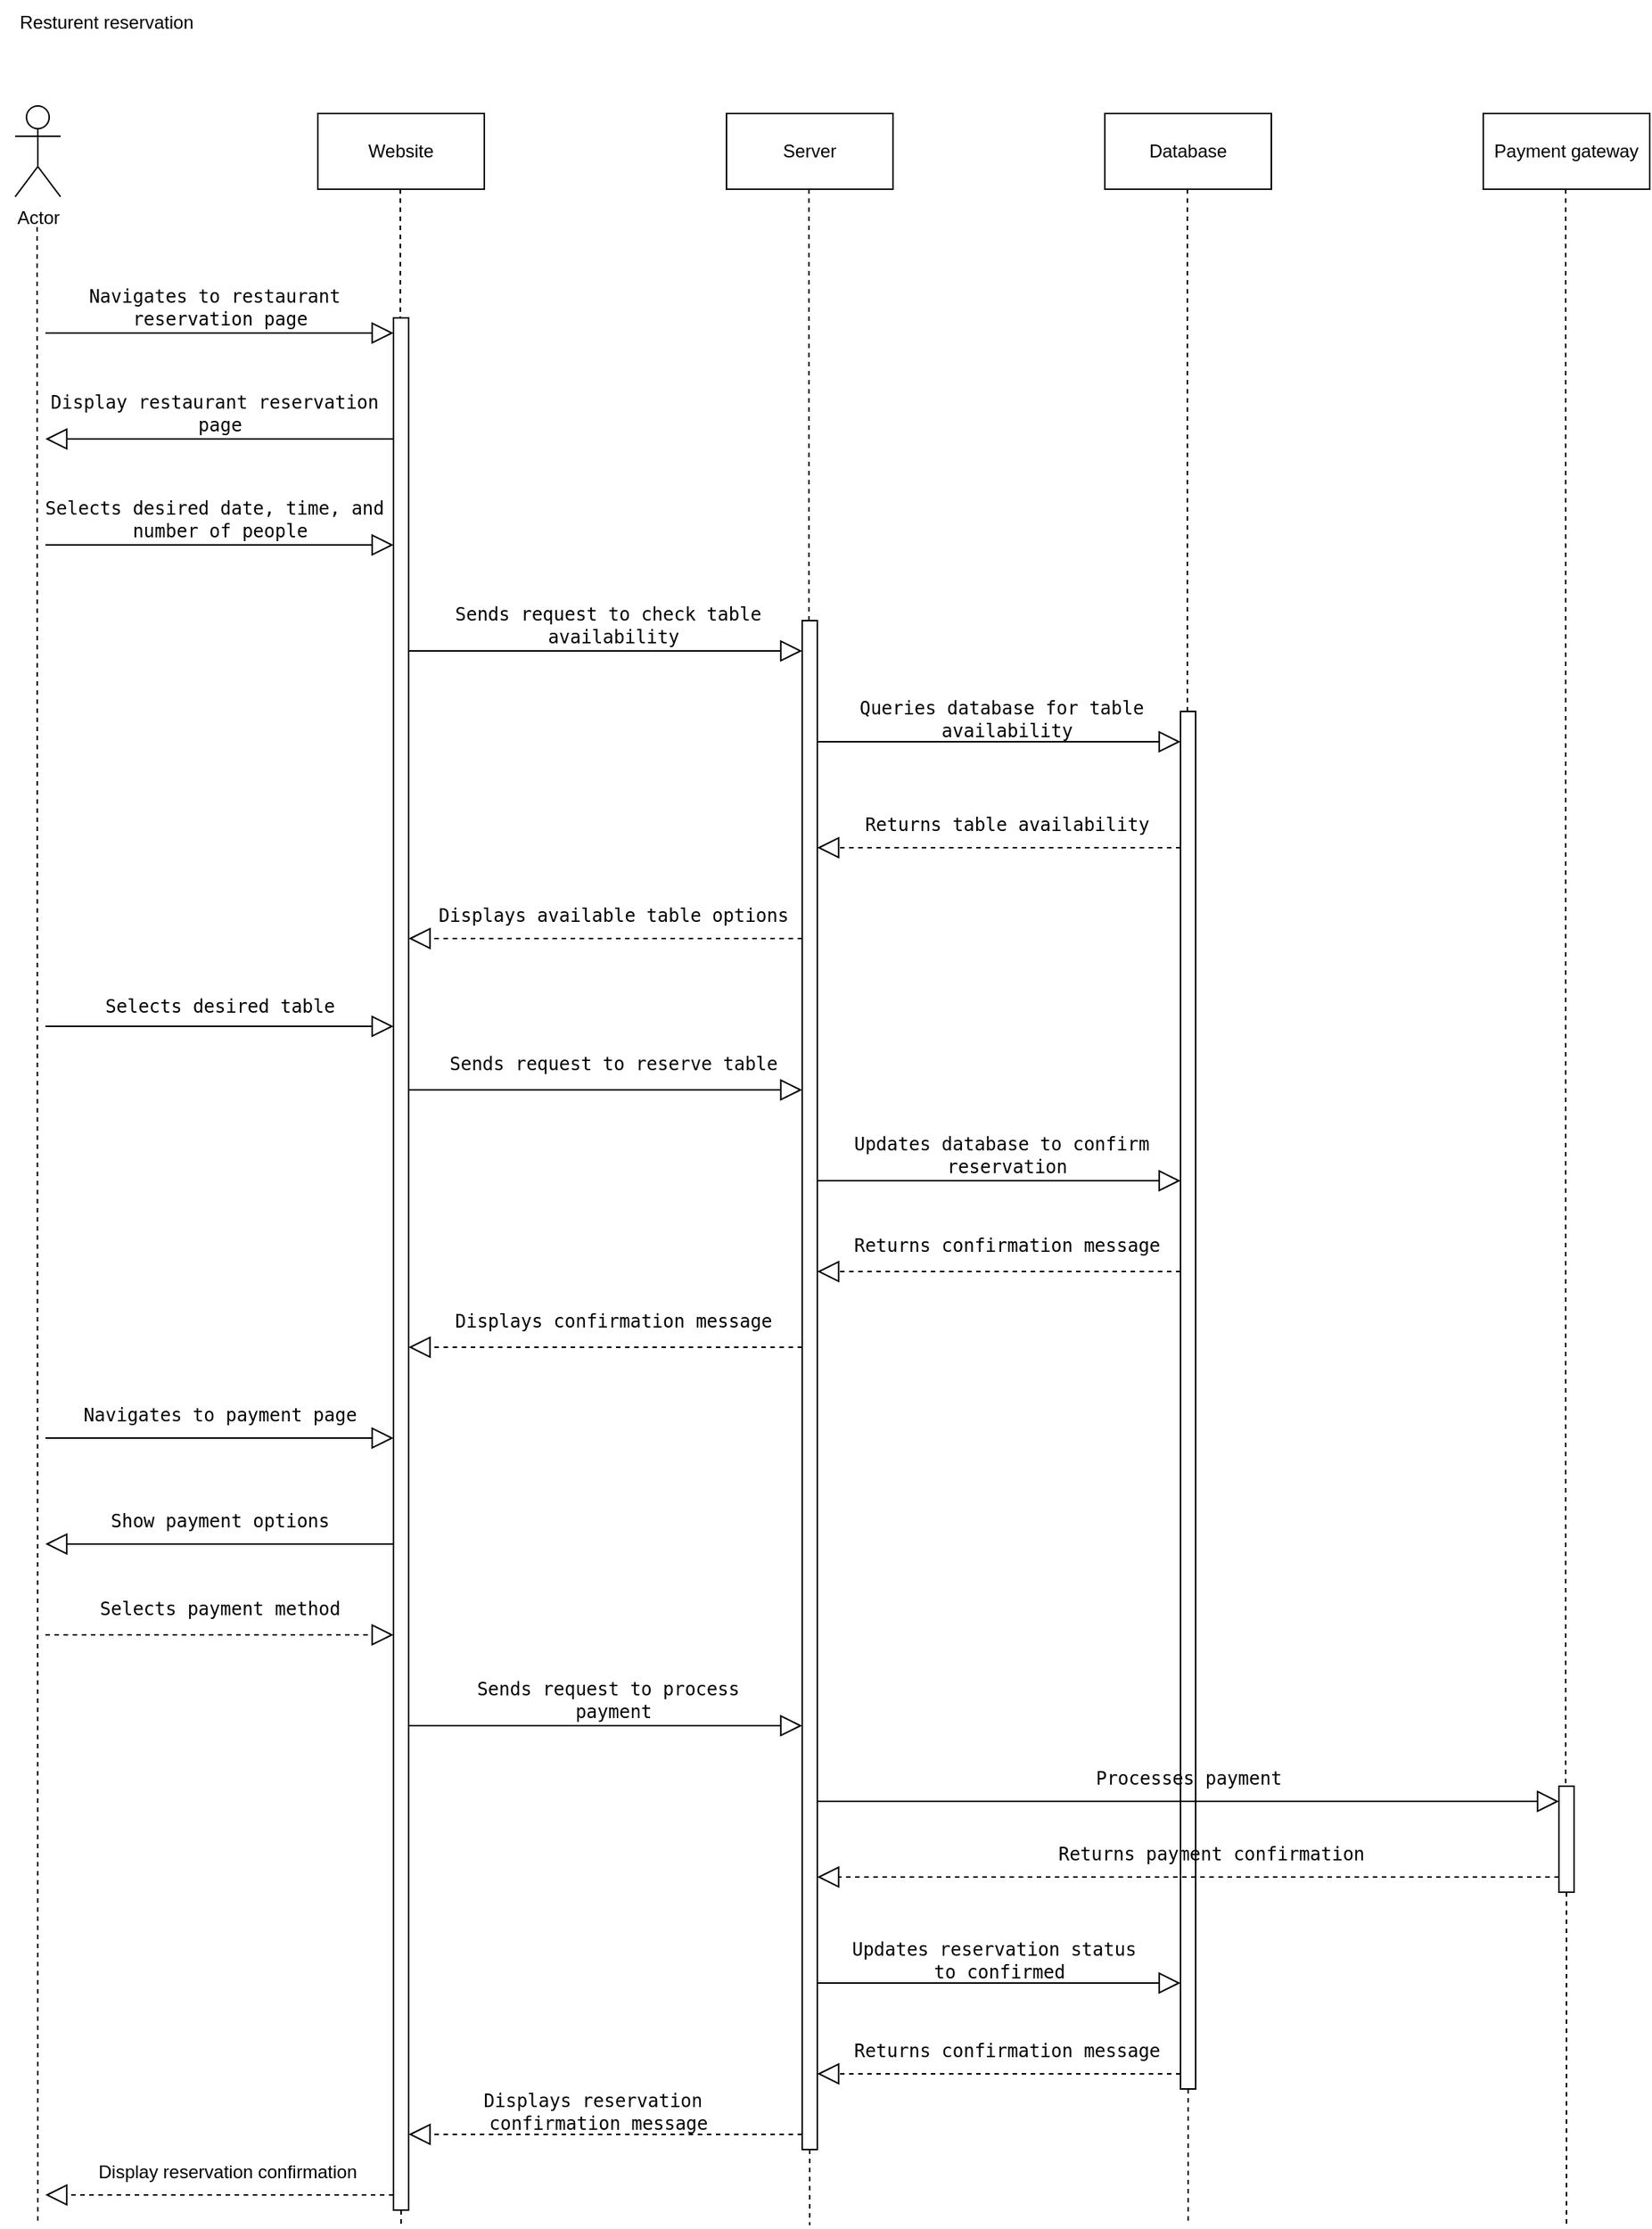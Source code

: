 <mxfile version="21.3.2" type="github">
  <diagram name="Page-1" id="-goPwTN756h73ukjILad">
    <mxGraphModel dx="954" dy="2213" grid="1" gridSize="10" guides="1" tooltips="1" connect="1" arrows="1" fold="1" page="1" pageScale="1" pageWidth="1100" pageHeight="1700" math="0" shadow="0">
      <root>
        <mxCell id="0" />
        <mxCell id="1" parent="0" />
        <mxCell id="dRdP0X9jwfSAjt9PnGBZ-1" value="Actor" style="shape=umlActor;verticalLabelPosition=bottom;verticalAlign=top;html=1;outlineConnect=0;" parent="1" vertex="1">
          <mxGeometry x="90" y="40" width="30" height="60" as="geometry" />
        </mxCell>
        <mxCell id="dRdP0X9jwfSAjt9PnGBZ-2" value="Server" style="html=1;whiteSpace=wrap;" parent="1" vertex="1">
          <mxGeometry x="560" y="45" width="110" height="50" as="geometry" />
        </mxCell>
        <mxCell id="dRdP0X9jwfSAjt9PnGBZ-3" value="Website" style="html=1;whiteSpace=wrap;" parent="1" vertex="1">
          <mxGeometry x="290" y="45" width="110" height="50" as="geometry" />
        </mxCell>
        <mxCell id="dRdP0X9jwfSAjt9PnGBZ-4" value="" style="endArrow=none;dashed=1;endFill=0;endSize=12;html=1;rounded=0;" parent="1" edge="1">
          <mxGeometry width="160" relative="1" as="geometry">
            <mxPoint x="104.5" y="120" as="sourcePoint" />
            <mxPoint x="105" y="1440" as="targetPoint" />
          </mxGeometry>
        </mxCell>
        <mxCell id="dRdP0X9jwfSAjt9PnGBZ-5" value="" style="endArrow=none;dashed=1;endFill=0;endSize=12;html=1;rounded=0;" parent="1" source="dRdP0X9jwfSAjt9PnGBZ-55" edge="1">
          <mxGeometry width="160" relative="1" as="geometry">
            <mxPoint x="344.5" y="95" as="sourcePoint" />
            <mxPoint x="345" y="1440" as="targetPoint" />
          </mxGeometry>
        </mxCell>
        <mxCell id="dRdP0X9jwfSAjt9PnGBZ-7" value="" style="endArrow=none;dashed=1;endFill=0;endSize=12;html=1;rounded=0;" parent="1" source="dRdP0X9jwfSAjt9PnGBZ-57" edge="1">
          <mxGeometry width="160" relative="1" as="geometry">
            <mxPoint x="614.5" y="95" as="sourcePoint" />
            <mxPoint x="615" y="1440" as="targetPoint" />
          </mxGeometry>
        </mxCell>
        <mxCell id="dRdP0X9jwfSAjt9PnGBZ-8" value="Database" style="html=1;whiteSpace=wrap;" parent="1" vertex="1">
          <mxGeometry x="810" y="45" width="110" height="50" as="geometry" />
        </mxCell>
        <mxCell id="dRdP0X9jwfSAjt9PnGBZ-9" value="Payment gateway" style="html=1;whiteSpace=wrap;" parent="1" vertex="1">
          <mxGeometry x="1060" y="45" width="110" height="50" as="geometry" />
        </mxCell>
        <mxCell id="dRdP0X9jwfSAjt9PnGBZ-10" value="" style="endArrow=none;dashed=1;endFill=0;endSize=12;html=1;rounded=0;" parent="1" source="dRdP0X9jwfSAjt9PnGBZ-59" edge="1">
          <mxGeometry width="160" relative="1" as="geometry">
            <mxPoint x="864.5" y="95" as="sourcePoint" />
            <mxPoint x="865" y="1440" as="targetPoint" />
          </mxGeometry>
        </mxCell>
        <mxCell id="dRdP0X9jwfSAjt9PnGBZ-11" value="" style="endArrow=none;dashed=1;endFill=0;endSize=12;html=1;rounded=0;" parent="1" source="dRdP0X9jwfSAjt9PnGBZ-61" edge="1">
          <mxGeometry width="160" relative="1" as="geometry">
            <mxPoint x="1114.5" y="95" as="sourcePoint" />
            <mxPoint x="1115" y="1440" as="targetPoint" />
          </mxGeometry>
        </mxCell>
        <mxCell id="dRdP0X9jwfSAjt9PnGBZ-12" value="&lt;pre&gt;&lt;code class=&quot;!whitespace-pre hljs language-rust&quot;&gt;Navigates to restaurant &lt;br&gt;reservation page&lt;/code&gt;&lt;/pre&gt;" style="text;html=1;align=center;verticalAlign=middle;resizable=0;points=[];autosize=1;strokeColor=none;fillColor=none;" parent="1" vertex="1">
          <mxGeometry x="130" y="138" width="190" height="70" as="geometry" />
        </mxCell>
        <mxCell id="dRdP0X9jwfSAjt9PnGBZ-13" value="&lt;pre&gt;&lt;code class=&quot;!whitespace-pre hljs language-rust&quot;&gt;Display restaurant reservation &lt;br&gt;page&lt;/code&gt;&lt;/pre&gt;" style="text;html=1;align=center;verticalAlign=middle;resizable=0;points=[];autosize=1;strokeColor=none;fillColor=none;" parent="1" vertex="1">
          <mxGeometry x="105" y="208" width="240" height="70" as="geometry" />
        </mxCell>
        <mxCell id="dRdP0X9jwfSAjt9PnGBZ-14" value="&lt;pre&gt;&lt;code class=&quot;!whitespace-pre hljs language-rust&quot;&gt;Selects desired date, time, and &lt;br&gt;number of people&lt;/code&gt;&lt;/pre&gt;" style="text;html=1;align=center;verticalAlign=middle;resizable=0;points=[];autosize=1;strokeColor=none;fillColor=none;" parent="1" vertex="1">
          <mxGeometry x="100" y="278" width="250" height="70" as="geometry" />
        </mxCell>
        <mxCell id="dRdP0X9jwfSAjt9PnGBZ-15" value="&lt;pre&gt;&lt;code class=&quot;!whitespace-pre hljs language-rust&quot;&gt;Sends request to check table &lt;br&gt;availability&lt;/code&gt;&lt;/pre&gt;" style="text;html=1;align=center;verticalAlign=middle;resizable=0;points=[];autosize=1;strokeColor=none;fillColor=none;" parent="1" vertex="1">
          <mxGeometry x="370" y="348" width="230" height="70" as="geometry" />
        </mxCell>
        <mxCell id="dRdP0X9jwfSAjt9PnGBZ-16" value="&lt;pre&gt;&lt;code class=&quot;!whitespace-pre hljs language-rust&quot;&gt;Queries database for &lt;span class=&quot;hljs-title class_&quot;&gt;table&lt;/span&gt; &lt;br&gt;availability&lt;/code&gt;&lt;/pre&gt;" style="text;html=1;align=center;verticalAlign=middle;resizable=0;points=[];autosize=1;strokeColor=none;fillColor=none;" parent="1" vertex="1">
          <mxGeometry x="640" y="410" width="210" height="70" as="geometry" />
        </mxCell>
        <mxCell id="dRdP0X9jwfSAjt9PnGBZ-17" value="&lt;pre&gt;&lt;code class=&quot;!whitespace-pre hljs language-rust&quot;&gt;Returns table availability&lt;/code&gt;&lt;/pre&gt;" style="text;html=1;align=center;verticalAlign=middle;resizable=0;points=[];autosize=1;strokeColor=none;fillColor=none;" parent="1" vertex="1">
          <mxGeometry x="640" y="490" width="210" height="50" as="geometry" />
        </mxCell>
        <mxCell id="dRdP0X9jwfSAjt9PnGBZ-18" value="&lt;pre&gt;&lt;code class=&quot;!whitespace-pre hljs language-rust&quot;&gt;Displays available table options&lt;/code&gt;&lt;/pre&gt;" style="text;html=1;align=center;verticalAlign=middle;resizable=0;points=[];autosize=1;strokeColor=none;fillColor=none;" parent="1" vertex="1">
          <mxGeometry x="360" y="550" width="250" height="50" as="geometry" />
        </mxCell>
        <mxCell id="dRdP0X9jwfSAjt9PnGBZ-19" value="&lt;pre&gt;&lt;code class=&quot;!whitespace-pre hljs language-rust&quot;&gt;Selects desired table&lt;/code&gt;&lt;/pre&gt;" style="text;html=1;align=center;verticalAlign=middle;resizable=0;points=[];autosize=1;strokeColor=none;fillColor=none;" parent="1" vertex="1">
          <mxGeometry x="140" y="610" width="170" height="50" as="geometry" />
        </mxCell>
        <mxCell id="dRdP0X9jwfSAjt9PnGBZ-20" value="&lt;pre&gt;&lt;code class=&quot;!whitespace-pre hljs language-rust&quot;&gt;Sends request to reserve table&lt;/code&gt;&lt;/pre&gt;" style="text;html=1;align=center;verticalAlign=middle;resizable=0;points=[];autosize=1;strokeColor=none;fillColor=none;" parent="1" vertex="1">
          <mxGeometry x="370" y="648" width="230" height="50" as="geometry" />
        </mxCell>
        <mxCell id="dRdP0X9jwfSAjt9PnGBZ-21" value="&lt;pre&gt;&lt;code class=&quot;!whitespace-pre hljs language-rust&quot;&gt;Updates database to confirm &lt;br&gt;reservation&lt;/code&gt;&lt;/pre&gt;" style="text;html=1;align=center;verticalAlign=middle;resizable=0;points=[];autosize=1;strokeColor=none;fillColor=none;" parent="1" vertex="1">
          <mxGeometry x="635" y="698" width="220" height="70" as="geometry" />
        </mxCell>
        <mxCell id="dRdP0X9jwfSAjt9PnGBZ-22" value="&lt;pre&gt;&lt;code class=&quot;!whitespace-pre hljs language-rust&quot;&gt;Returns confirmation message&lt;/code&gt;&lt;/pre&gt;" style="text;html=1;align=center;verticalAlign=middle;resizable=0;points=[];autosize=1;strokeColor=none;fillColor=none;" parent="1" vertex="1">
          <mxGeometry x="635" y="768" width="220" height="50" as="geometry" />
        </mxCell>
        <mxCell id="dRdP0X9jwfSAjt9PnGBZ-23" value="&lt;pre&gt;&lt;code class=&quot;!whitespace-pre hljs language-rust&quot;&gt;Displays confirmation message&lt;/code&gt;&lt;/pre&gt;" style="text;html=1;align=center;verticalAlign=middle;resizable=0;points=[];autosize=1;strokeColor=none;fillColor=none;" parent="1" vertex="1">
          <mxGeometry x="370" y="818" width="230" height="50" as="geometry" />
        </mxCell>
        <mxCell id="dRdP0X9jwfSAjt9PnGBZ-24" value="&lt;pre&gt;&lt;code class=&quot;!whitespace-pre hljs language-rust&quot;&gt;Navigates to payment page&lt;/code&gt;&lt;/pre&gt;" style="text;html=1;align=center;verticalAlign=middle;resizable=0;points=[];autosize=1;strokeColor=none;fillColor=none;" parent="1" vertex="1">
          <mxGeometry x="125" y="880" width="200" height="50" as="geometry" />
        </mxCell>
        <mxCell id="dRdP0X9jwfSAjt9PnGBZ-25" value="&lt;pre&gt;&lt;code class=&quot;!whitespace-pre hljs language-rust&quot;&gt;Show payment options&lt;/code&gt;&lt;/pre&gt;" style="text;html=1;align=center;verticalAlign=middle;resizable=0;points=[];autosize=1;strokeColor=none;fillColor=none;" parent="1" vertex="1">
          <mxGeometry x="145" y="950" width="160" height="50" as="geometry" />
        </mxCell>
        <mxCell id="dRdP0X9jwfSAjt9PnGBZ-26" value="&lt;pre&gt;&lt;code class=&quot;!whitespace-pre hljs language-rust&quot;&gt;Selects payment method&lt;/code&gt;&lt;/pre&gt;" style="text;html=1;align=center;verticalAlign=middle;resizable=0;points=[];autosize=1;strokeColor=none;fillColor=none;" parent="1" vertex="1">
          <mxGeometry x="135" y="1008" width="180" height="50" as="geometry" />
        </mxCell>
        <mxCell id="dRdP0X9jwfSAjt9PnGBZ-27" value="&lt;pre&gt;&lt;code class=&quot;!whitespace-pre hljs language-rust&quot;&gt;Sends request to process &lt;br&gt;payment&lt;/code&gt;&lt;/pre&gt;" style="text;html=1;align=center;verticalAlign=middle;resizable=0;points=[];autosize=1;strokeColor=none;fillColor=none;" parent="1" vertex="1">
          <mxGeometry x="385" y="1058" width="200" height="70" as="geometry" />
        </mxCell>
        <mxCell id="dRdP0X9jwfSAjt9PnGBZ-30" value="&lt;pre&gt;&lt;code class=&quot;!whitespace-pre hljs language-rust&quot;&gt;Updates reservation status &lt;br&gt;to confirmed&lt;/code&gt;&lt;/pre&gt;" style="text;html=1;align=center;verticalAlign=middle;resizable=0;points=[];autosize=1;strokeColor=none;fillColor=none;" parent="1" vertex="1">
          <mxGeometry x="635" y="1230" width="210" height="70" as="geometry" />
        </mxCell>
        <mxCell id="dRdP0X9jwfSAjt9PnGBZ-31" value="&lt;pre&gt;&lt;code class=&quot;!whitespace-pre hljs language-rust&quot;&gt;Returns confirmation message&lt;/code&gt;&lt;/pre&gt;" style="text;html=1;align=center;verticalAlign=middle;resizable=0;points=[];autosize=1;strokeColor=none;fillColor=none;" parent="1" vertex="1">
          <mxGeometry x="635" y="1300" width="220" height="50" as="geometry" />
        </mxCell>
        <mxCell id="dRdP0X9jwfSAjt9PnGBZ-32" value="&lt;pre&gt;&lt;code class=&quot;!whitespace-pre hljs language-rust&quot;&gt;Displays reservation &lt;br&gt;confirmation message&lt;/code&gt;&lt;/pre&gt;" style="text;html=1;align=center;verticalAlign=middle;resizable=0;points=[];autosize=1;strokeColor=none;fillColor=none;" parent="1" vertex="1">
          <mxGeometry x="390" y="1330" width="170" height="70" as="geometry" />
        </mxCell>
        <mxCell id="dRdP0X9jwfSAjt9PnGBZ-33" value="" style="endArrow=block;endFill=0;endSize=12;html=1;rounded=0;" parent="1" edge="1">
          <mxGeometry width="160" relative="1" as="geometry">
            <mxPoint x="110" y="190" as="sourcePoint" />
            <mxPoint x="340" y="190" as="targetPoint" />
          </mxGeometry>
        </mxCell>
        <mxCell id="dRdP0X9jwfSAjt9PnGBZ-34" value="" style="endArrow=block;endFill=0;endSize=12;html=1;rounded=0;" parent="1" edge="1">
          <mxGeometry width="160" relative="1" as="geometry">
            <mxPoint x="340" y="260" as="sourcePoint" />
            <mxPoint x="110" y="260" as="targetPoint" />
          </mxGeometry>
        </mxCell>
        <mxCell id="dRdP0X9jwfSAjt9PnGBZ-35" value="" style="endArrow=block;endFill=0;endSize=12;html=1;rounded=0;" parent="1" edge="1">
          <mxGeometry width="160" relative="1" as="geometry">
            <mxPoint x="110" y="330" as="sourcePoint" />
            <mxPoint x="340" y="330" as="targetPoint" />
          </mxGeometry>
        </mxCell>
        <mxCell id="dRdP0X9jwfSAjt9PnGBZ-36" value="" style="endArrow=block;endFill=0;endSize=12;html=1;rounded=0;" parent="1" edge="1">
          <mxGeometry width="160" relative="1" as="geometry">
            <mxPoint x="110" y="648" as="sourcePoint" />
            <mxPoint x="340" y="648" as="targetPoint" />
          </mxGeometry>
        </mxCell>
        <mxCell id="dRdP0X9jwfSAjt9PnGBZ-37" value="" style="endArrow=block;endFill=0;endSize=12;html=1;rounded=0;" parent="1" edge="1">
          <mxGeometry width="160" relative="1" as="geometry">
            <mxPoint x="110" y="920" as="sourcePoint" />
            <mxPoint x="340" y="920" as="targetPoint" />
          </mxGeometry>
        </mxCell>
        <mxCell id="dRdP0X9jwfSAjt9PnGBZ-38" value="" style="endArrow=block;endFill=0;endSize=12;html=1;rounded=0;" parent="1" edge="1">
          <mxGeometry width="160" relative="1" as="geometry">
            <mxPoint x="340" y="990" as="sourcePoint" />
            <mxPoint x="110" y="990" as="targetPoint" />
          </mxGeometry>
        </mxCell>
        <mxCell id="dRdP0X9jwfSAjt9PnGBZ-39" value="" style="endArrow=block;endFill=0;endSize=12;html=1;rounded=0;dashed=1;" parent="1" edge="1">
          <mxGeometry width="160" relative="1" as="geometry">
            <mxPoint x="110" y="1050" as="sourcePoint" />
            <mxPoint x="340" y="1050" as="targetPoint" />
          </mxGeometry>
        </mxCell>
        <mxCell id="dRdP0X9jwfSAjt9PnGBZ-40" value="" style="endArrow=block;endFill=0;endSize=12;html=1;rounded=0;" parent="1" edge="1">
          <mxGeometry width="160" relative="1" as="geometry">
            <mxPoint x="350" y="400" as="sourcePoint" />
            <mxPoint x="610" y="400" as="targetPoint" />
          </mxGeometry>
        </mxCell>
        <mxCell id="dRdP0X9jwfSAjt9PnGBZ-41" value="" style="endArrow=block;endFill=0;endSize=12;html=1;rounded=0;dashed=1;" parent="1" edge="1">
          <mxGeometry width="160" relative="1" as="geometry">
            <mxPoint x="610" y="590" as="sourcePoint" />
            <mxPoint x="350" y="590" as="targetPoint" />
          </mxGeometry>
        </mxCell>
        <mxCell id="dRdP0X9jwfSAjt9PnGBZ-42" value="" style="endArrow=block;endFill=0;endSize=12;html=1;rounded=0;" parent="1" edge="1">
          <mxGeometry width="160" relative="1" as="geometry">
            <mxPoint x="350" y="690" as="sourcePoint" />
            <mxPoint x="610" y="690" as="targetPoint" />
          </mxGeometry>
        </mxCell>
        <mxCell id="dRdP0X9jwfSAjt9PnGBZ-43" value="" style="endArrow=block;endFill=0;endSize=12;html=1;rounded=0;dashed=1;" parent="1" edge="1">
          <mxGeometry width="160" relative="1" as="geometry">
            <mxPoint x="610" y="860" as="sourcePoint" />
            <mxPoint x="350" y="860" as="targetPoint" />
          </mxGeometry>
        </mxCell>
        <mxCell id="dRdP0X9jwfSAjt9PnGBZ-44" value="" style="endArrow=block;endFill=0;endSize=12;html=1;rounded=0;" parent="1" edge="1">
          <mxGeometry width="160" relative="1" as="geometry">
            <mxPoint x="350" y="1110" as="sourcePoint" />
            <mxPoint x="610" y="1110" as="targetPoint" />
          </mxGeometry>
        </mxCell>
        <mxCell id="dRdP0X9jwfSAjt9PnGBZ-45" value="" style="endArrow=block;endFill=0;endSize=12;html=1;rounded=0;dashed=1;" parent="1" edge="1">
          <mxGeometry width="160" relative="1" as="geometry">
            <mxPoint x="610" y="1380" as="sourcePoint" />
            <mxPoint x="350" y="1380" as="targetPoint" />
          </mxGeometry>
        </mxCell>
        <mxCell id="dRdP0X9jwfSAjt9PnGBZ-46" value="" style="endArrow=block;endFill=0;endSize=12;html=1;rounded=0;" parent="1" edge="1">
          <mxGeometry width="160" relative="1" as="geometry">
            <mxPoint x="620" y="460" as="sourcePoint" />
            <mxPoint x="860" y="460" as="targetPoint" />
          </mxGeometry>
        </mxCell>
        <mxCell id="dRdP0X9jwfSAjt9PnGBZ-47" value="" style="endArrow=block;endFill=0;endSize=12;html=1;rounded=0;dashed=1;" parent="1" edge="1">
          <mxGeometry width="160" relative="1" as="geometry">
            <mxPoint x="860" y="530" as="sourcePoint" />
            <mxPoint x="620" y="530" as="targetPoint" />
          </mxGeometry>
        </mxCell>
        <mxCell id="dRdP0X9jwfSAjt9PnGBZ-48" value="" style="endArrow=block;endFill=0;endSize=12;html=1;rounded=0;dashed=1;" parent="1" edge="1">
          <mxGeometry width="160" relative="1" as="geometry">
            <mxPoint x="860" y="810" as="sourcePoint" />
            <mxPoint x="620" y="810" as="targetPoint" />
          </mxGeometry>
        </mxCell>
        <mxCell id="dRdP0X9jwfSAjt9PnGBZ-49" value="" style="endArrow=block;endFill=0;endSize=12;html=1;rounded=0;" parent="1" edge="1">
          <mxGeometry width="160" relative="1" as="geometry">
            <mxPoint x="620" y="750" as="sourcePoint" />
            <mxPoint x="860" y="750" as="targetPoint" />
          </mxGeometry>
        </mxCell>
        <mxCell id="dRdP0X9jwfSAjt9PnGBZ-52" value="" style="endArrow=block;endFill=0;endSize=12;html=1;rounded=0;" parent="1" edge="1">
          <mxGeometry width="160" relative="1" as="geometry">
            <mxPoint x="620" y="1280" as="sourcePoint" />
            <mxPoint x="860" y="1280" as="targetPoint" />
          </mxGeometry>
        </mxCell>
        <mxCell id="dRdP0X9jwfSAjt9PnGBZ-53" value="" style="endArrow=block;endFill=0;endSize=12;html=1;rounded=0;dashed=1;" parent="1" edge="1">
          <mxGeometry width="160" relative="1" as="geometry">
            <mxPoint x="860" y="1340" as="sourcePoint" />
            <mxPoint x="620" y="1340" as="targetPoint" />
          </mxGeometry>
        </mxCell>
        <mxCell id="dRdP0X9jwfSAjt9PnGBZ-56" value="" style="endArrow=none;dashed=1;endFill=0;endSize=12;html=1;rounded=0;" parent="1" target="dRdP0X9jwfSAjt9PnGBZ-55" edge="1">
          <mxGeometry width="160" relative="1" as="geometry">
            <mxPoint x="344.5" y="95" as="sourcePoint" />
            <mxPoint x="345" y="1440" as="targetPoint" />
          </mxGeometry>
        </mxCell>
        <mxCell id="dRdP0X9jwfSAjt9PnGBZ-55" value="" style="html=1;points=[];perimeter=orthogonalPerimeter;outlineConnect=0;targetShapes=umlLifeline;portConstraint=eastwest;newEdgeStyle={&quot;edgeStyle&quot;:&quot;elbowEdgeStyle&quot;,&quot;elbow&quot;:&quot;vertical&quot;,&quot;curved&quot;:0,&quot;rounded&quot;:0};" parent="1" vertex="1">
          <mxGeometry x="340" y="180" width="10" height="1250" as="geometry" />
        </mxCell>
        <mxCell id="dRdP0X9jwfSAjt9PnGBZ-58" value="" style="endArrow=none;dashed=1;endFill=0;endSize=12;html=1;rounded=0;" parent="1" target="dRdP0X9jwfSAjt9PnGBZ-57" edge="1">
          <mxGeometry width="160" relative="1" as="geometry">
            <mxPoint x="614.5" y="95" as="sourcePoint" />
            <mxPoint x="615" y="1440" as="targetPoint" />
          </mxGeometry>
        </mxCell>
        <mxCell id="dRdP0X9jwfSAjt9PnGBZ-57" value="" style="html=1;points=[];perimeter=orthogonalPerimeter;outlineConnect=0;targetShapes=umlLifeline;portConstraint=eastwest;newEdgeStyle={&quot;edgeStyle&quot;:&quot;elbowEdgeStyle&quot;,&quot;elbow&quot;:&quot;vertical&quot;,&quot;curved&quot;:0,&quot;rounded&quot;:0};" parent="1" vertex="1">
          <mxGeometry x="610" y="380" width="10" height="1010" as="geometry" />
        </mxCell>
        <mxCell id="dRdP0X9jwfSAjt9PnGBZ-60" value="" style="endArrow=none;dashed=1;endFill=0;endSize=12;html=1;rounded=0;" parent="1" target="dRdP0X9jwfSAjt9PnGBZ-59" edge="1">
          <mxGeometry width="160" relative="1" as="geometry">
            <mxPoint x="864.5" y="95" as="sourcePoint" />
            <mxPoint x="865" y="1440" as="targetPoint" />
          </mxGeometry>
        </mxCell>
        <mxCell id="dRdP0X9jwfSAjt9PnGBZ-59" value="" style="html=1;points=[];perimeter=orthogonalPerimeter;outlineConnect=0;targetShapes=umlLifeline;portConstraint=eastwest;newEdgeStyle={&quot;edgeStyle&quot;:&quot;elbowEdgeStyle&quot;,&quot;elbow&quot;:&quot;vertical&quot;,&quot;curved&quot;:0,&quot;rounded&quot;:0};" parent="1" vertex="1">
          <mxGeometry x="860" y="440" width="10" height="910" as="geometry" />
        </mxCell>
        <mxCell id="dRdP0X9jwfSAjt9PnGBZ-62" value="" style="endArrow=none;dashed=1;endFill=0;endSize=12;html=1;rounded=0;" parent="1" target="dRdP0X9jwfSAjt9PnGBZ-61" edge="1">
          <mxGeometry width="160" relative="1" as="geometry">
            <mxPoint x="1114.5" y="95" as="sourcePoint" />
            <mxPoint x="1115" y="1440" as="targetPoint" />
          </mxGeometry>
        </mxCell>
        <mxCell id="dRdP0X9jwfSAjt9PnGBZ-61" value="" style="html=1;points=[];perimeter=orthogonalPerimeter;outlineConnect=0;targetShapes=umlLifeline;portConstraint=eastwest;newEdgeStyle={&quot;edgeStyle&quot;:&quot;elbowEdgeStyle&quot;,&quot;elbow&quot;:&quot;vertical&quot;,&quot;curved&quot;:0,&quot;rounded&quot;:0};" parent="1" vertex="1">
          <mxGeometry x="1110" y="1150" width="10" height="70" as="geometry" />
        </mxCell>
        <mxCell id="dRdP0X9jwfSAjt9PnGBZ-28" value="&lt;pre&gt;&lt;code class=&quot;!whitespace-pre hljs language-rust&quot;&gt;Processes payment&lt;/code&gt;&lt;/pre&gt;" style="text;html=1;align=center;verticalAlign=middle;resizable=0;points=[];autosize=1;strokeColor=none;fillColor=none;" parent="1" vertex="1">
          <mxGeometry x="795" y="1120" width="140" height="50" as="geometry" />
        </mxCell>
        <mxCell id="dRdP0X9jwfSAjt9PnGBZ-29" value="&lt;pre&gt;&lt;code class=&quot;!whitespace-pre hljs language-rust&quot;&gt;Returns payment confirmation&lt;/code&gt;&lt;/pre&gt;" style="text;html=1;align=center;verticalAlign=middle;resizable=0;points=[];autosize=1;strokeColor=none;fillColor=none;" parent="1" vertex="1">
          <mxGeometry x="770" y="1170" width="220" height="50" as="geometry" />
        </mxCell>
        <mxCell id="dRdP0X9jwfSAjt9PnGBZ-50" value="" style="endArrow=block;endFill=0;endSize=12;html=1;rounded=0;" parent="1" edge="1">
          <mxGeometry width="160" relative="1" as="geometry">
            <mxPoint x="620" y="1160" as="sourcePoint" />
            <mxPoint x="1110" y="1160" as="targetPoint" />
          </mxGeometry>
        </mxCell>
        <mxCell id="dRdP0X9jwfSAjt9PnGBZ-51" value="" style="endArrow=block;endFill=0;endSize=12;html=1;rounded=0;dashed=1;" parent="1" edge="1">
          <mxGeometry width="160" relative="1" as="geometry">
            <mxPoint x="1110" y="1210" as="sourcePoint" />
            <mxPoint x="620" y="1210" as="targetPoint" />
          </mxGeometry>
        </mxCell>
        <mxCell id="ZotnymQsFG4RFN_4pAnN-1" value="" style="endArrow=block;endFill=0;endSize=12;html=1;rounded=0;dashed=1;" parent="1" edge="1">
          <mxGeometry width="160" relative="1" as="geometry">
            <mxPoint x="340" y="1420" as="sourcePoint" />
            <mxPoint x="110" y="1420" as="targetPoint" />
          </mxGeometry>
        </mxCell>
        <mxCell id="ZotnymQsFG4RFN_4pAnN-2" value="Display reservation confirmation" style="text;html=1;align=center;verticalAlign=middle;resizable=0;points=[];autosize=1;strokeColor=none;fillColor=none;" parent="1" vertex="1">
          <mxGeometry x="130" y="1390" width="200" height="30" as="geometry" />
        </mxCell>
        <mxCell id="sG5NUPjxATJX4PsRQLS_-1" value="Resturent reservation" style="text;html=1;align=center;verticalAlign=middle;resizable=0;points=[];autosize=1;strokeColor=none;fillColor=none;" parent="1" vertex="1">
          <mxGeometry x="80" y="-30" width="140" height="30" as="geometry" />
        </mxCell>
      </root>
    </mxGraphModel>
  </diagram>
</mxfile>
